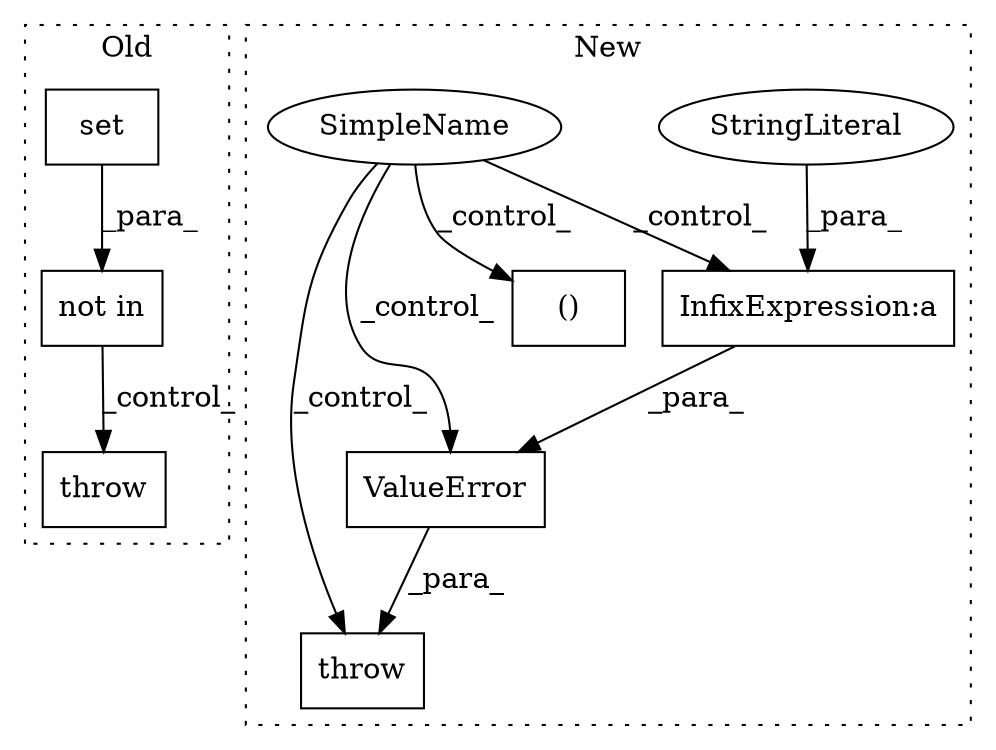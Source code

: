 digraph G {
subgraph cluster0 {
1 [label="set" a="32" s="46517,46553" l="4,1" shape="box"];
4 [label="not in" a="108" s="46498" l="56" shape="box"];
9 [label="throw" a="53" s="46564" l="6" shape="box"];
label = "Old";
style="dotted";
}
subgraph cluster1 {
2 [label="ValueError" a="32" s="34286,34584" l="11,1" shape="box"];
3 [label="throw" a="53" s="34280" l="6" shape="box"];
5 [label="InfixExpression:a" a="27" s="34565" l="3" shape="box"];
6 [label="SimpleName" a="42" s="" l="" shape="ellipse"];
7 [label="()" a="106" s="34192" l="65" shape="box"];
8 [label="StringLiteral" a="45" s="34297" l="268" shape="ellipse"];
label = "New";
style="dotted";
}
1 -> 4 [label="_para_"];
2 -> 3 [label="_para_"];
4 -> 9 [label="_control_"];
5 -> 2 [label="_para_"];
6 -> 5 [label="_control_"];
6 -> 2 [label="_control_"];
6 -> 3 [label="_control_"];
6 -> 7 [label="_control_"];
8 -> 5 [label="_para_"];
}